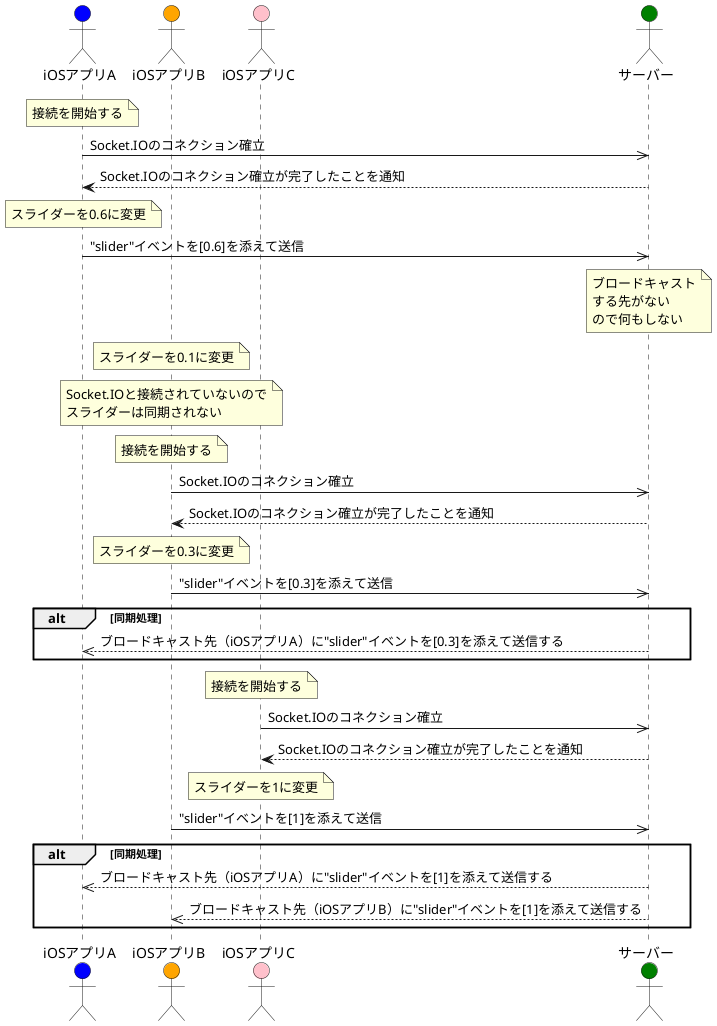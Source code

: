 @startuml
actor iOSアプリA #blue
actor iOSアプリB #orange
actor iOSアプリC #pink
actor サーバー #green
note over of iOSアプリA: 接続を開始する
iOSアプリA ->> サーバー: Socket.IOのコネクション確立
サーバー --> iOSアプリA: Socket.IOのコネクション確立が完了したことを通知

note over of iOSアプリA: スライダーを0.6に変更

iOSアプリA ->> サーバー: "slider"イベントを[0.6]を添えて送信
note over of サーバー: ブロードキャスト\nする先がない\nので何もしない

note over of iOSアプリB: スライダーを0.1に変更

note over of iOSアプリB: Socket.IOと接続されていないので\nスライダーは同期されない

note over of iOSアプリB: 接続を開始する
iOSアプリB ->> サーバー: Socket.IOのコネクション確立
サーバー --> iOSアプリB: Socket.IOのコネクション確立が完了したことを通知

note over of iOSアプリB: スライダーを0.3に変更

iOSアプリB ->> サーバー: "slider"イベントを[0.3]を添えて送信
alt 同期処理
サーバー -->> iOSアプリA: ブロードキャスト先（iOSアプリA）に"slider"イベントを[0.3]を添えて送信する
end

note over of iOSアプリC: 接続を開始する
iOSアプリC ->> サーバー: Socket.IOのコネクション確立
サーバー --> iOSアプリC: Socket.IOのコネクション確立が完了したことを通知

note over of iOSアプリC: スライダーを1に変更

iOSアプリB ->> サーバー: "slider"イベントを[1]を添えて送信
alt 同期処理
サーバー -->> iOSアプリA: ブロードキャスト先（iOSアプリA）に"slider"イベントを[1]を添えて送信する
サーバー -->> iOSアプリB: ブロードキャスト先（iOSアプリB）に"slider"イベントを[1]を添えて送信する
end

@enduml